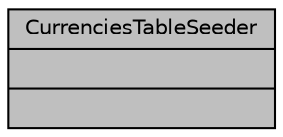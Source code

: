 digraph "CurrenciesTableSeeder"
{
 // LATEX_PDF_SIZE
  bgcolor="transparent";
  edge [fontname="Helvetica",fontsize="10",labelfontname="Helvetica",labelfontsize="10"];
  node [fontname="Helvetica",fontsize="10",shape=record];
  Node1 [label="{CurrenciesTableSeeder\n||}",height=0.2,width=0.4,color="black", fillcolor="grey75", style="filled", fontcolor="black",tooltip="Información por defecto para Monedas."];
}
